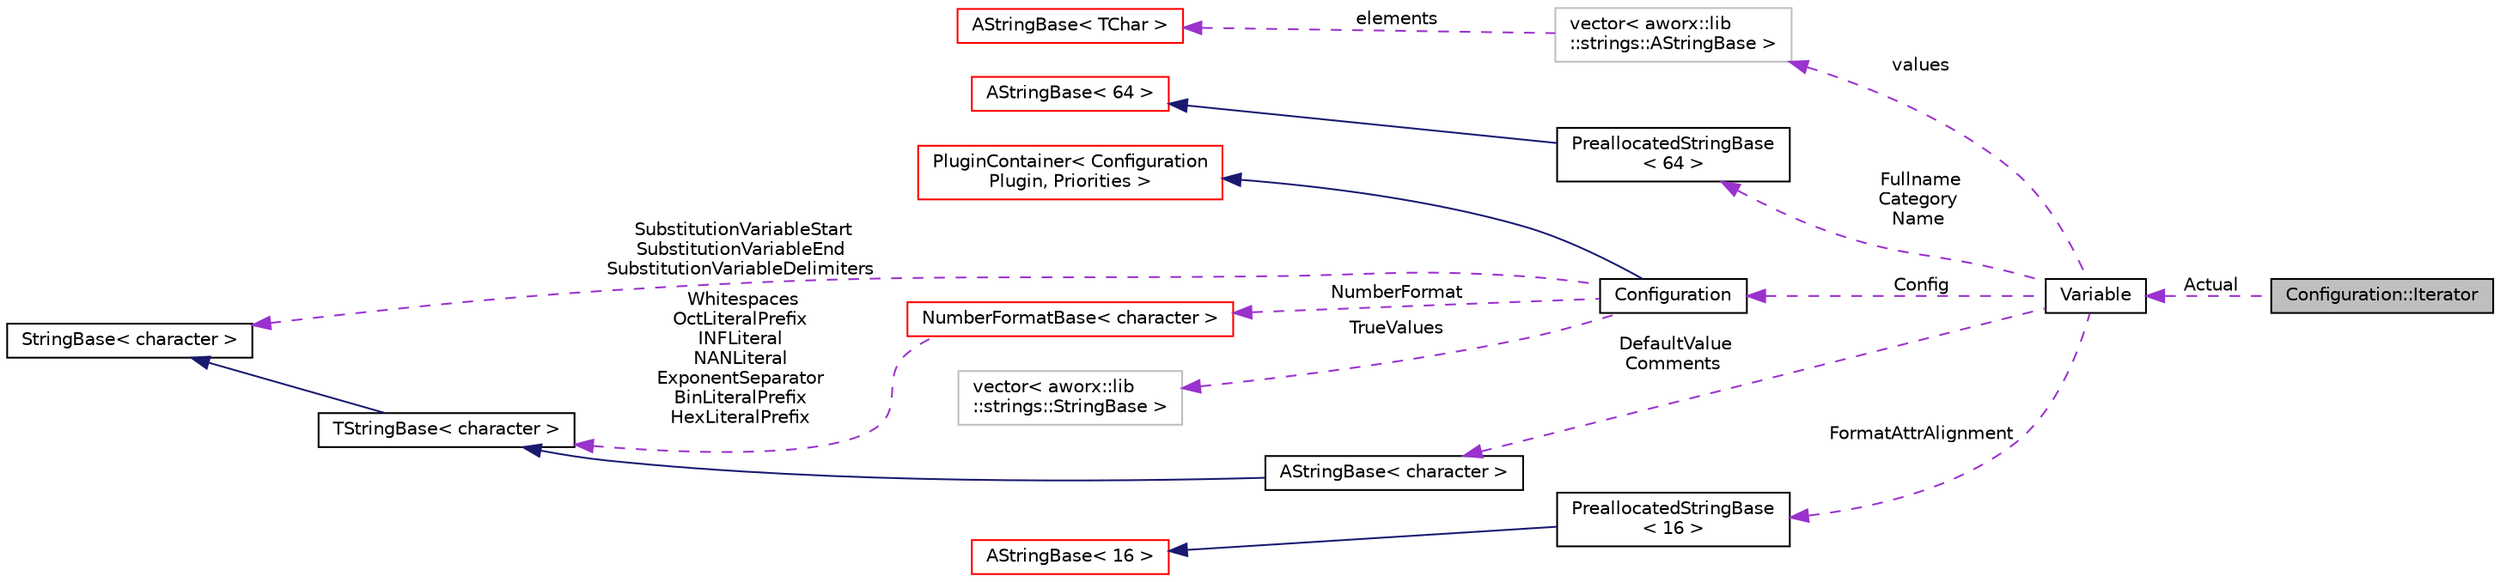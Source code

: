 digraph "Configuration::Iterator"
{
  edge [fontname="Helvetica",fontsize="10",labelfontname="Helvetica",labelfontsize="10"];
  node [fontname="Helvetica",fontsize="10",shape=record];
  rankdir="LR";
  Node1 [label="Configuration::Iterator",height=0.2,width=0.4,color="black", fillcolor="grey75", style="filled", fontcolor="black"];
  Node2 -> Node1 [dir="back",color="darkorchid3",fontsize="10",style="dashed",label=" Actual" ,fontname="Helvetica"];
  Node2 [label="Variable",height=0.2,width=0.4,color="black", fillcolor="white", style="filled",URL="$classaworx_1_1lib_1_1config_1_1Variable.html"];
  Node3 -> Node2 [dir="back",color="darkorchid3",fontsize="10",style="dashed",label=" values" ,fontname="Helvetica"];
  Node3 [label="vector\< aworx::lib\l::strings::AStringBase \>",height=0.2,width=0.4,color="grey75", fillcolor="white", style="filled"];
  Node4 -> Node3 [dir="back",color="darkorchid3",fontsize="10",style="dashed",label=" elements" ,fontname="Helvetica"];
  Node4 [label="AStringBase\< TChar \>",height=0.2,width=0.4,color="red", fillcolor="white", style="filled",URL="$classaworx_1_1lib_1_1strings_1_1AStringBase.html"];
  Node8 -> Node2 [dir="back",color="darkorchid3",fontsize="10",style="dashed",label=" Fullname\nCategory\nName" ,fontname="Helvetica"];
  Node8 [label="PreallocatedStringBase\l\< 64 \>",height=0.2,width=0.4,color="black", fillcolor="white", style="filled",URL="$classaworx_1_1lib_1_1strings_1_1PreallocatedStringBase.html"];
  Node9 -> Node8 [dir="back",color="midnightblue",fontsize="10",style="solid",fontname="Helvetica"];
  Node9 [label="AStringBase\< 64 \>",height=0.2,width=0.4,color="red", fillcolor="white", style="filled",URL="$classaworx_1_1lib_1_1strings_1_1AStringBase.html"];
  Node10 -> Node2 [dir="back",color="darkorchid3",fontsize="10",style="dashed",label=" Config" ,fontname="Helvetica"];
  Node10 [label="Configuration",height=0.2,width=0.4,color="black", fillcolor="white", style="filled",URL="$classaworx_1_1lib_1_1config_1_1Configuration.html"];
  Node11 -> Node10 [dir="back",color="midnightblue",fontsize="10",style="solid",fontname="Helvetica"];
  Node11 [label="PluginContainer\< Configuration\lPlugin, Priorities \>",height=0.2,width=0.4,color="red", fillcolor="white", style="filled",URL="$classaworx_1_1lib_1_1util_1_1PluginContainer.html"];
  Node21 -> Node10 [dir="back",color="darkorchid3",fontsize="10",style="dashed",label=" SubstitutionVariableStart\nSubstitutionVariableEnd\nSubstitutionVariableDelimiters" ,fontname="Helvetica"];
  Node21 [label="StringBase\< character \>",height=0.2,width=0.4,color="black", fillcolor="white", style="filled",URL="$classaworx_1_1lib_1_1strings_1_1StringBase.html"];
  Node22 -> Node10 [dir="back",color="darkorchid3",fontsize="10",style="dashed",label=" NumberFormat" ,fontname="Helvetica"];
  Node22 [label="NumberFormatBase\< character \>",height=0.2,width=0.4,color="red", fillcolor="white", style="filled",URL="$classaworx_1_1lib_1_1strings_1_1NumberFormatBase.html"];
  Node23 -> Node22 [dir="back",color="darkorchid3",fontsize="10",style="dashed",label=" Whitespaces\nOctLiteralPrefix\nINFLiteral\nNANLiteral\nExponentSeparator\nBinLiteralPrefix\nHexLiteralPrefix" ,fontname="Helvetica"];
  Node23 [label="TStringBase\< character \>",height=0.2,width=0.4,color="black", fillcolor="white", style="filled",URL="$classaworx_1_1lib_1_1strings_1_1TStringBase.html"];
  Node21 -> Node23 [dir="back",color="midnightblue",fontsize="10",style="solid",fontname="Helvetica"];
  Node25 -> Node10 [dir="back",color="darkorchid3",fontsize="10",style="dashed",label=" TrueValues" ,fontname="Helvetica"];
  Node25 [label="vector\< aworx::lib\l::strings::StringBase \>",height=0.2,width=0.4,color="grey75", fillcolor="white", style="filled"];
  Node27 -> Node2 [dir="back",color="darkorchid3",fontsize="10",style="dashed",label=" DefaultValue\nComments" ,fontname="Helvetica"];
  Node27 [label="AStringBase\< character \>",height=0.2,width=0.4,color="black", fillcolor="white", style="filled",URL="$classaworx_1_1lib_1_1strings_1_1AStringBase.html"];
  Node23 -> Node27 [dir="back",color="midnightblue",fontsize="10",style="solid",fontname="Helvetica"];
  Node28 -> Node2 [dir="back",color="darkorchid3",fontsize="10",style="dashed",label=" FormatAttrAlignment" ,fontname="Helvetica"];
  Node28 [label="PreallocatedStringBase\l\< 16 \>",height=0.2,width=0.4,color="black", fillcolor="white", style="filled",URL="$classaworx_1_1lib_1_1strings_1_1PreallocatedStringBase.html"];
  Node29 -> Node28 [dir="back",color="midnightblue",fontsize="10",style="solid",fontname="Helvetica"];
  Node29 [label="AStringBase\< 16 \>",height=0.2,width=0.4,color="red", fillcolor="white", style="filled",URL="$classaworx_1_1lib_1_1strings_1_1AStringBase.html"];
}
